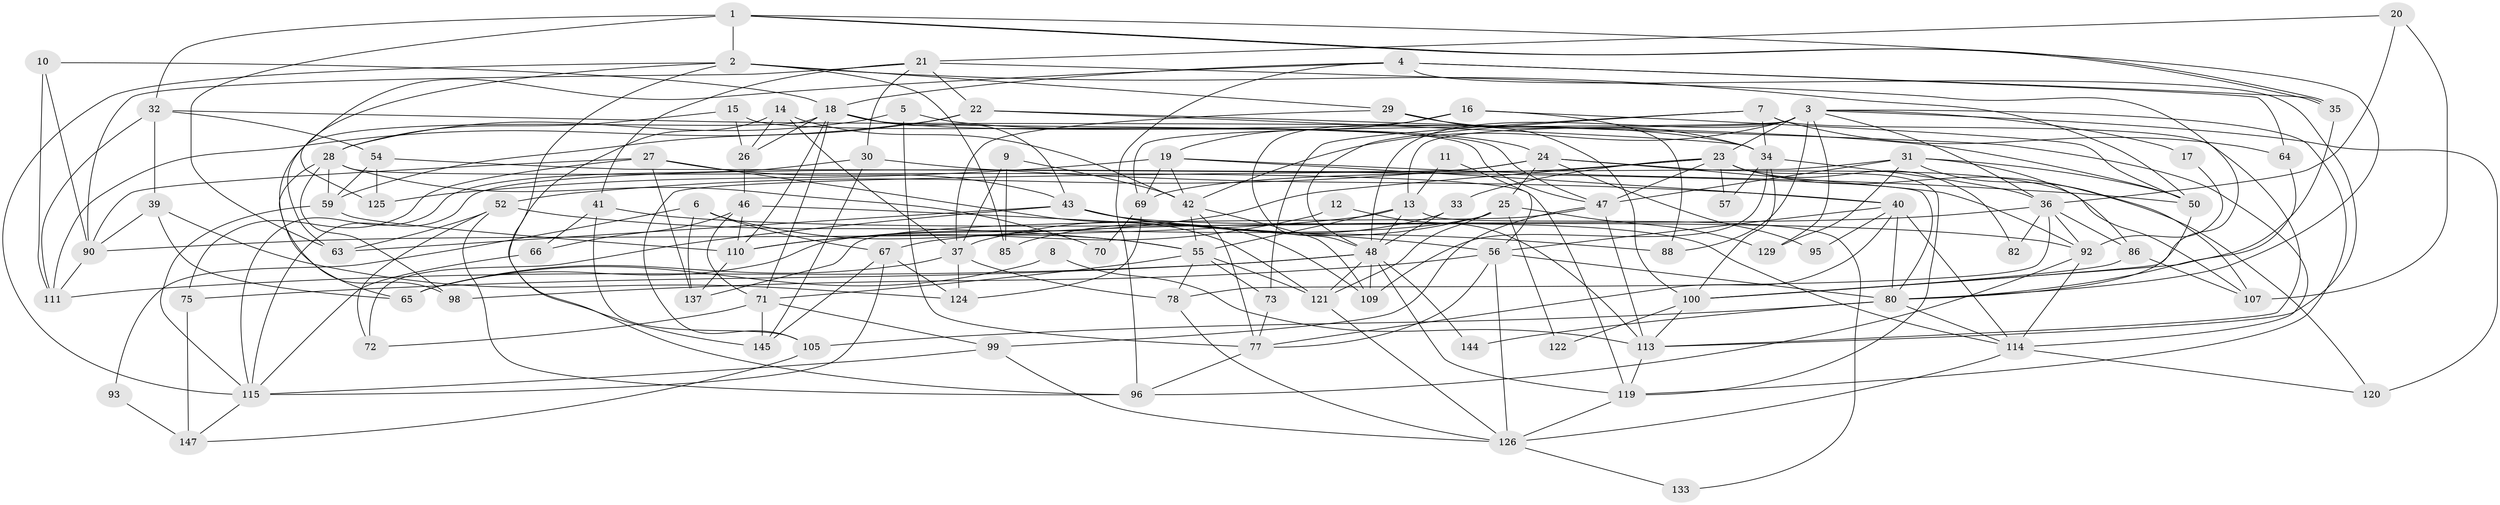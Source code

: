 // Generated by graph-tools (version 1.1) at 2025/52/02/27/25 19:52:02]
// undirected, 99 vertices, 240 edges
graph export_dot {
graph [start="1"]
  node [color=gray90,style=filled];
  1 [super="+139"];
  2 [super="+68"];
  3 [super="+62"];
  4 [super="+89"];
  5;
  6;
  7 [super="+76"];
  8;
  9 [super="+38"];
  10;
  11;
  12;
  13 [super="+61"];
  14;
  15;
  16 [super="+132"];
  17;
  18 [super="+83"];
  19 [super="+103"];
  20;
  21 [super="+81"];
  22 [super="+45"];
  23 [super="+74"];
  24 [super="+58"];
  25 [super="+130"];
  26;
  27 [super="+79"];
  28 [super="+53"];
  29;
  30 [super="+146"];
  31 [super="+44"];
  32 [super="+102"];
  33;
  34 [super="+104"];
  35;
  36 [super="+51"];
  37 [super="+87"];
  39 [super="+135"];
  40 [super="+49"];
  41;
  42 [super="+94"];
  43 [super="+136"];
  46;
  47 [super="+112"];
  48 [super="+60"];
  50 [super="+142"];
  52 [super="+134"];
  54;
  55 [super="+108"];
  56 [super="+101"];
  57;
  59;
  63 [super="+84"];
  64;
  65;
  66;
  67 [super="+97"];
  69 [super="+141"];
  70;
  71 [super="+118"];
  72;
  73;
  75;
  77 [super="+116"];
  78 [super="+91"];
  80 [super="+117"];
  82;
  85;
  86;
  88 [super="+127"];
  90 [super="+138"];
  92;
  93;
  95;
  96;
  98;
  99;
  100 [super="+106"];
  105;
  107;
  109;
  110 [super="+123"];
  111;
  113 [super="+128"];
  114 [super="+140"];
  115 [super="+131"];
  119;
  120;
  121 [super="+143"];
  122;
  124;
  125;
  126;
  129;
  133;
  137;
  144;
  145;
  147;
  1 -- 35;
  1 -- 35;
  1 -- 2;
  1 -- 63;
  1 -- 80;
  1 -- 32 [weight=2];
  2 -- 50;
  2 -- 29;
  2 -- 85;
  2 -- 145;
  2 -- 115;
  2 -- 125;
  3 -- 119;
  3 -- 120;
  3 -- 129;
  3 -- 17;
  3 -- 88;
  3 -- 36;
  3 -- 69;
  3 -- 42;
  3 -- 23;
  3 -- 13;
  3 -- 48;
  4 -- 113;
  4 -- 96;
  4 -- 63;
  4 -- 64;
  4 -- 18;
  4 -- 35;
  5 -- 77;
  5 -- 34;
  5 -- 28;
  6 -- 67;
  6 -- 55;
  6 -- 93;
  6 -- 137;
  7 -- 34;
  7 -- 113;
  7 -- 64;
  7 -- 48;
  7 -- 73;
  8 -- 65;
  8 -- 113;
  9 -- 42;
  9 -- 85;
  9 -- 37;
  10 -- 18;
  10 -- 111;
  10 -- 90;
  11 -- 56;
  11 -- 13;
  12 -- 110;
  12 -- 113;
  13 -- 55;
  13 -- 133;
  13 -- 90;
  13 -- 48;
  14 -- 37;
  14 -- 96;
  14 -- 26;
  14 -- 42;
  15 -- 26;
  15 -- 47;
  15 -- 28;
  16 -- 50;
  16 -- 19;
  16 -- 88;
  16 -- 48;
  17 -- 92;
  18 -- 43 [weight=2];
  18 -- 98;
  18 -- 26;
  18 -- 71;
  18 -- 110;
  18 -- 47 [weight=2];
  18 -- 24;
  19 -- 50;
  19 -- 69;
  19 -- 40 [weight=2];
  19 -- 42;
  19 -- 125;
  20 -- 107;
  20 -- 36;
  20 -- 21;
  21 -- 100;
  21 -- 22;
  21 -- 41;
  21 -- 90;
  21 -- 30;
  22 -- 114;
  22 -- 34;
  22 -- 59;
  22 -- 111;
  23 -- 119;
  23 -- 33;
  23 -- 57;
  23 -- 82;
  23 -- 110;
  23 -- 69;
  23 -- 120;
  23 -- 47;
  24 -- 92;
  24 -- 115;
  24 -- 52;
  24 -- 25;
  24 -- 107;
  24 -- 95;
  25 -- 37;
  25 -- 122;
  25 -- 65;
  25 -- 129;
  25 -- 121;
  26 -- 46;
  27 -- 90;
  27 -- 75;
  27 -- 43;
  27 -- 121;
  27 -- 137;
  28 -- 119;
  28 -- 65;
  28 -- 98;
  28 -- 70;
  28 -- 59;
  29 -- 100;
  29 -- 37;
  29 -- 34;
  30 -- 115;
  30 -- 40;
  30 -- 145;
  31 -- 107;
  31 -- 129;
  31 -- 47;
  31 -- 105;
  31 -- 50;
  31 -- 86;
  32 -- 111;
  32 -- 50;
  32 -- 54;
  32 -- 39;
  33 -- 85;
  33 -- 48;
  34 -- 36;
  34 -- 100;
  34 -- 57;
  34 -- 109;
  35 -- 100;
  36 -- 92;
  36 -- 82;
  36 -- 86;
  36 -- 67;
  36 -- 78;
  37 -- 65;
  37 -- 78;
  37 -- 124;
  39 -- 124;
  39 -- 65;
  39 -- 90;
  40 -- 80;
  40 -- 95;
  40 -- 114;
  40 -- 56;
  40 -- 77;
  41 -- 66;
  41 -- 92;
  41 -- 105;
  42 -- 55;
  42 -- 109;
  42 -- 77;
  43 -- 72;
  43 -- 88;
  43 -- 109;
  43 -- 63;
  43 -- 114;
  46 -- 110;
  46 -- 66;
  46 -- 56;
  46 -- 71;
  47 -- 99;
  47 -- 137;
  47 -- 113;
  48 -- 111;
  48 -- 109;
  48 -- 144;
  48 -- 119;
  48 -- 121;
  48 -- 75;
  50 -- 80;
  52 -- 72;
  52 -- 96;
  52 -- 55;
  52 -- 63;
  54 -- 59;
  54 -- 125;
  54 -- 80;
  55 -- 73;
  55 -- 71;
  55 -- 121;
  55 -- 78;
  56 -- 126;
  56 -- 77;
  56 -- 98;
  56 -- 80;
  59 -- 110;
  59 -- 115;
  64 -- 80;
  66 -- 115;
  67 -- 124;
  67 -- 115;
  67 -- 145;
  69 -- 70;
  69 -- 124;
  71 -- 99;
  71 -- 72;
  71 -- 145;
  73 -- 77;
  75 -- 147;
  77 -- 96;
  78 -- 126;
  80 -- 105;
  80 -- 114;
  80 -- 144;
  86 -- 100;
  86 -- 107;
  90 -- 111;
  92 -- 114;
  92 -- 96;
  93 -- 147;
  99 -- 126;
  99 -- 115;
  100 -- 122;
  100 -- 113;
  105 -- 147;
  110 -- 137;
  113 -- 119;
  114 -- 126;
  114 -- 120;
  115 -- 147;
  119 -- 126;
  121 -- 126;
  126 -- 133;
}

